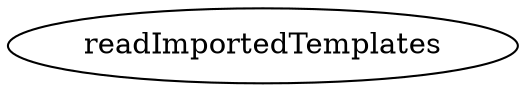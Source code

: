 /* Created by mdot for Matlab */
digraph m2html {

  readImportedTemplates [URL="readImportedTemplates.html"];
}